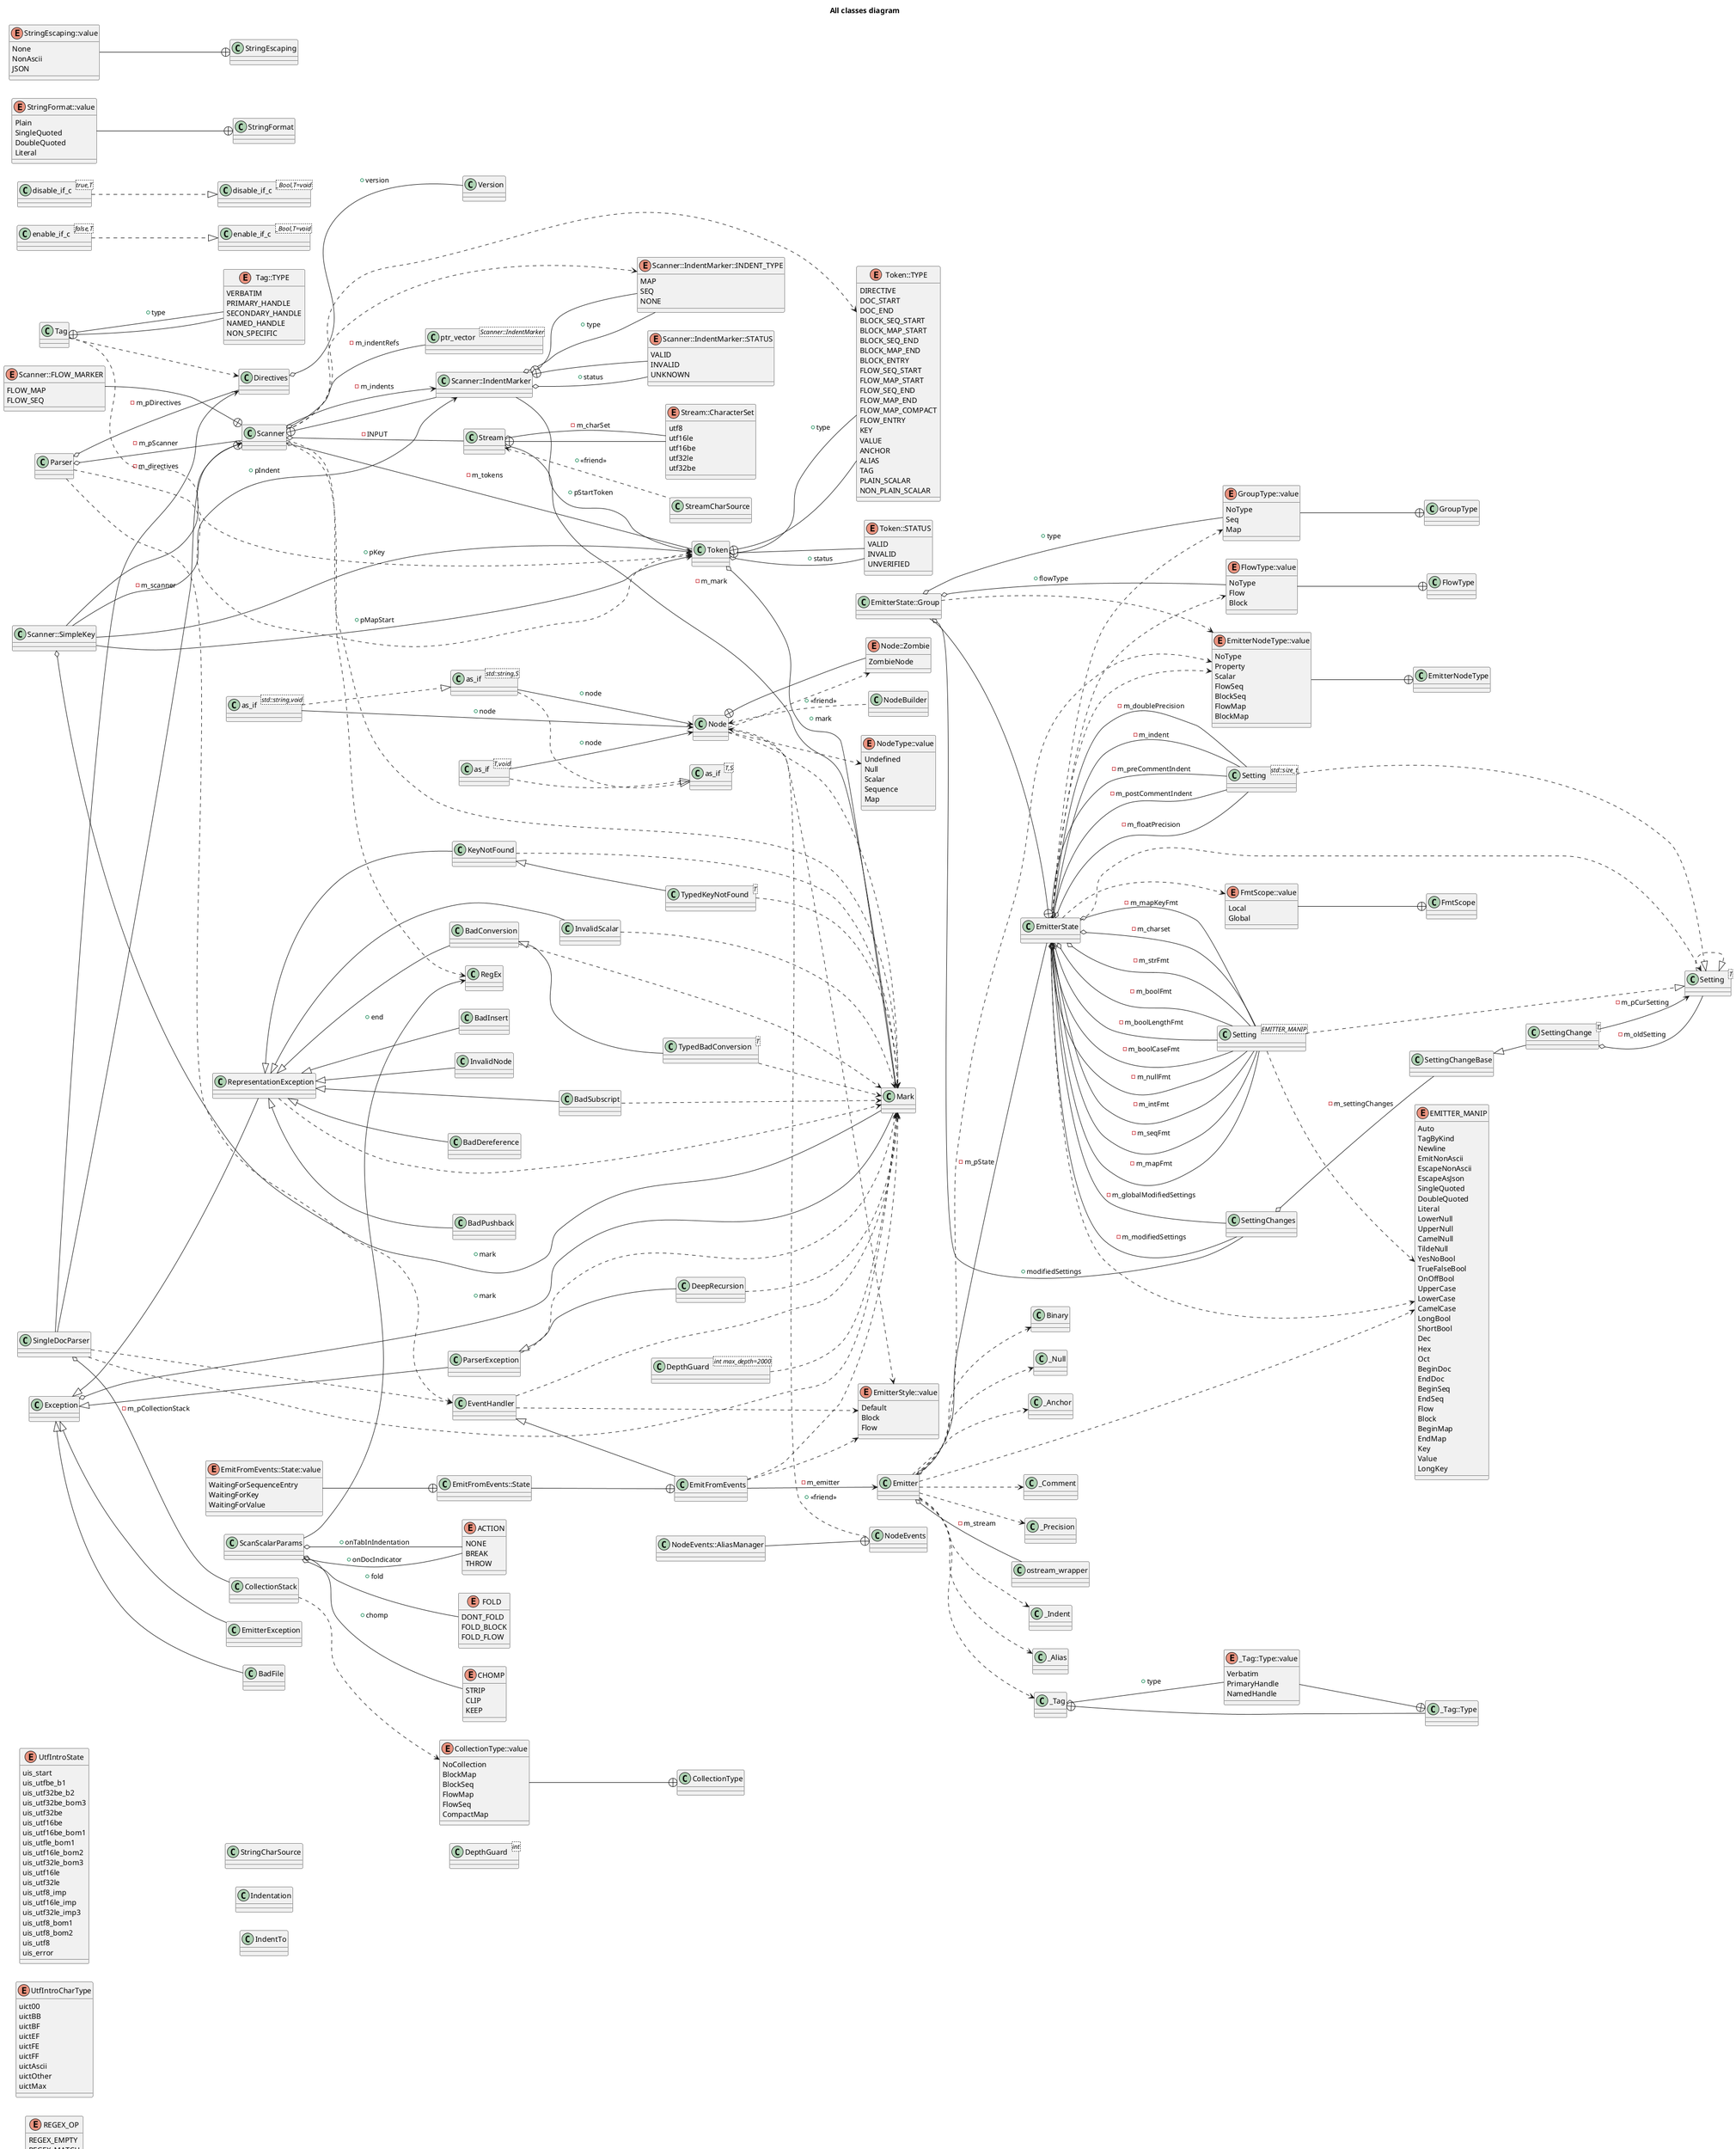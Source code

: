 @startuml
title All classes diagram
left to right direction
class "Version" as C_0007330339031394661794
class C_0007330339031394661794 [[https://github.com/jbeder/yaml-cpp/blob/39f737443b05e4135e697cb91c2b7b18095acd53/src/directives.h#L14{Version}]] {
__
}
class "Directives" as C_0000158446295069441558
class C_0000158446295069441558 [[https://github.com/jbeder/yaml-cpp/blob/39f737443b05e4135e697cb91c2b7b18095acd53/src/directives.h#L19{Directives}]] {
__
}
class "Tag" as C_0005863626584275969930
class C_0005863626584275969930 [[https://github.com/jbeder/yaml-cpp/blob/39f737443b05e4135e697cb91c2b7b18095acd53/src/tag.h#L16{Tag}]] {
__
}
enum "Tag::TYPE" as C_0009927063218566913767
enum C_0009927063218566913767 [[https://github.com/jbeder/yaml-cpp/blob/39f737443b05e4135e697cb91c2b7b18095acd53/src/tag.h#L17{Tag::TYPE}]] {
VERBATIM
PRIMARY_HANDLE
SECONDARY_HANDLE
NAMED_HANDLE
NON_SPECIFIC
}
class "Mark" as C_0007962779096028323004
class C_0007962779096028323004 [[https://github.com/jbeder/yaml-cpp/blob/39f737443b05e4135e697cb91c2b7b18095acd53/include/yaml-cpp/mark.h#L13{Mark}]] {
__
}
class "Token" as C_0012516418118504453751
class C_0012516418118504453751 [[https://github.com/jbeder/yaml-cpp/blob/39f737443b05e4135e697cb91c2b7b18095acd53/src/token.h#L24{Token}]] {
__
}
enum "Token::STATUS" as C_0003884736325231612508
enum C_0003884736325231612508 [[https://github.com/jbeder/yaml-cpp/blob/39f737443b05e4135e697cb91c2b7b18095acd53/src/token.h#L26{Token::STATUS}]] {
VALID
INVALID
UNVERIFIED
}
enum "Token::TYPE" as C_0001991383262523812848
enum C_0001991383262523812848 [[https://github.com/jbeder/yaml-cpp/blob/39f737443b05e4135e697cb91c2b7b18095acd53/src/token.h#L27{Token::TYPE}]] {
DIRECTIVE
DOC_START
DOC_END
BLOCK_SEQ_START
BLOCK_MAP_START
BLOCK_SEQ_END
BLOCK_MAP_END
BLOCK_ENTRY
FLOW_SEQ_START
FLOW_MAP_START
FLOW_SEQ_END
FLOW_MAP_END
FLOW_MAP_COMPACT
FLOW_ENTRY
KEY
VALUE
ANCHOR
ALIAS
TAG
PLAIN_SCALAR
NON_PLAIN_SCALAR
}
enum "EmitterStyle::value" as C_0015730820262505740764
enum C_0015730820262505740764 [[https://github.com/jbeder/yaml-cpp/blob/39f737443b05e4135e697cb91c2b7b18095acd53/include/yaml-cpp/emitterstyle.h#L12{value}]] {
Default
Block
Flow
}
enum "NodeType::value" as C_0010764728941566256866
enum C_0010764728941566256866 [[https://github.com/jbeder/yaml-cpp/blob/39f737443b05e4135e697cb91c2b7b18095acd53/include/yaml-cpp/node/type.h#L12{value}]] {
Undefined
Null
Scalar
Sequence
Map
}
class "Node" as C_0003751391626675190155
class C_0003751391626675190155 [[https://github.com/jbeder/yaml-cpp/blob/39f737443b05e4135e697cb91c2b7b18095acd53/include/yaml-cpp/node/node.h#L29{Node}]] {
__
}
enum "Node::Zombie" as C_0006053728707710586973
enum C_0006053728707710586973 [[https://github.com/jbeder/yaml-cpp/blob/39f737443b05e4135e697cb91c2b7b18095acd53/include/yaml-cpp/node/node.h#L117{Node::Zombie}]] {
ZombieNode
}
class "as_if<T,S>" as C_0003112891208398109920
class C_0003112891208398109920 [[https://github.com/jbeder/yaml-cpp/blob/39f737443b05e4135e697cb91c2b7b18095acd53/include/yaml-cpp/node/node.h#L39{as_if}]] {
__
}
class "NodeEvents" as C_0008108060602354726966
class C_0008108060602354726966 [[https://github.com/jbeder/yaml-cpp/blob/39f737443b05e4135e697cb91c2b7b18095acd53/include/yaml-cpp/node/node.h#L32{NodeEvents}]] {
__
}
class "NodeBuilder" as C_0014909952436826477108
class C_0014909952436826477108 [[https://github.com/jbeder/yaml-cpp/blob/39f737443b05e4135e697cb91c2b7b18095acd53/include/yaml-cpp/node/node.h#L31{NodeBuilder}]] {
__
}
class "Binary" as C_0015447119422543615564
class C_0015447119422543615564 [[https://github.com/jbeder/yaml-cpp/blob/39f737443b05e4135e697cb91c2b7b18095acd53/include/yaml-cpp/binary.h#L20{Binary}]] {
__
}
class "enable_if_c<_Bool,T=void>" as C_0007055408033912475725
class C_0007055408033912475725 [[https://github.com/jbeder/yaml-cpp/blob/39f737443b05e4135e697cb91c2b7b18095acd53/include/yaml-cpp/traits.h#L86{enable_if_c}]] {
__
}
class "enable_if_c<false,T>" as C_0018099669470221396679
class C_0018099669470221396679 [[https://github.com/jbeder/yaml-cpp/blob/39f737443b05e4135e697cb91c2b7b18095acd53/include/yaml-cpp/traits.h#L91{enable_if_c}]] {
__
}
class "disable_if_c<_Bool,T=void>" as C_0011687605777114372516
class C_0011687605777114372516 [[https://github.com/jbeder/yaml-cpp/blob/39f737443b05e4135e697cb91c2b7b18095acd53/include/yaml-cpp/traits.h#L97{disable_if_c}]] {
__
}
class "disable_if_c<true,T>" as C_0001848560852853086643
class C_0001848560852853086643 [[https://github.com/jbeder/yaml-cpp/blob/39f737443b05e4135e697cb91c2b7b18095acd53/include/yaml-cpp/traits.h#L102{disable_if_c}]] {
__
}
class "Exception" as C_0014452935688198103070
class C_0014452935688198103070 [[https://github.com/jbeder/yaml-cpp/blob/39f737443b05e4135e697cb91c2b7b18095acd53/include/yaml-cpp/exceptions.h#L155{Exception}]] {
__
}
class "ParserException" as C_0000505360210095636089
class C_0000505360210095636089 [[https://github.com/jbeder/yaml-cpp/blob/39f737443b05e4135e697cb91c2b7b18095acd53/include/yaml-cpp/exceptions.h#L180{ParserException}]] {
__
}
class "RepresentationException" as C_0018398069942129081075
class C_0018398069942129081075 [[https://github.com/jbeder/yaml-cpp/blob/39f737443b05e4135e697cb91c2b7b18095acd53/include/yaml-cpp/exceptions.h#L188{RepresentationException}]] {
__
}
class "InvalidScalar" as C_0004308943276824390782
class C_0004308943276824390782 [[https://github.com/jbeder/yaml-cpp/blob/39f737443b05e4135e697cb91c2b7b18095acd53/include/yaml-cpp/exceptions.h#L197{InvalidScalar}]] {
__
}
class "KeyNotFound" as C_0012859431485929009397
class C_0012859431485929009397 [[https://github.com/jbeder/yaml-cpp/blob/39f737443b05e4135e697cb91c2b7b18095acd53/include/yaml-cpp/exceptions.h#L205{KeyNotFound}]] {
__
}
class "TypedKeyNotFound<T>" as C_0005754175194502834740
class C_0005754175194502834740 [[https://github.com/jbeder/yaml-cpp/blob/39f737443b05e4135e697cb91c2b7b18095acd53/include/yaml-cpp/exceptions.h#L216{TypedKeyNotFound}]] {
__
}
class "InvalidNode" as C_0007015999961166747818
class C_0007015999961166747818 [[https://github.com/jbeder/yaml-cpp/blob/39f737443b05e4135e697cb91c2b7b18095acd53/include/yaml-cpp/exceptions.h#L231{InvalidNode}]] {
__
}
class "BadConversion" as C_0014762631738730256475
class C_0014762631738730256475 [[https://github.com/jbeder/yaml-cpp/blob/39f737443b05e4135e697cb91c2b7b18095acd53/include/yaml-cpp/exceptions.h#L240{BadConversion}]] {
__
}
class "TypedBadConversion<T>" as C_0010242803877664751086
class C_0010242803877664751086 [[https://github.com/jbeder/yaml-cpp/blob/39f737443b05e4135e697cb91c2b7b18095acd53/include/yaml-cpp/exceptions.h#L249{TypedBadConversion}]] {
__
}
class "BadDereference" as C_0002937490210252098698
class C_0002937490210252098698 [[https://github.com/jbeder/yaml-cpp/blob/39f737443b05e4135e697cb91c2b7b18095acd53/include/yaml-cpp/exceptions.h#L254{BadDereference}]] {
__
}
class "BadSubscript" as C_0013256428584955606834
class C_0013256428584955606834 [[https://github.com/jbeder/yaml-cpp/blob/39f737443b05e4135e697cb91c2b7b18095acd53/include/yaml-cpp/exceptions.h#L262{BadSubscript}]] {
__
}
class "BadPushback" as C_0009414906859022650142
class C_0009414906859022650142 [[https://github.com/jbeder/yaml-cpp/blob/39f737443b05e4135e697cb91c2b7b18095acd53/include/yaml-cpp/exceptions.h#L271{BadPushback}]] {
__
}
class "BadInsert" as C_0013401147716680316920
class C_0013401147716680316920 [[https://github.com/jbeder/yaml-cpp/blob/39f737443b05e4135e697cb91c2b7b18095acd53/include/yaml-cpp/exceptions.h#L279{BadInsert}]] {
__
}
class "EmitterException" as C_0000442411719051256706
class C_0000442411719051256706 [[https://github.com/jbeder/yaml-cpp/blob/39f737443b05e4135e697cb91c2b7b18095acd53/include/yaml-cpp/exceptions.h#L287{EmitterException}]] {
__
}
class "BadFile" as C_0007151967286592608050
class C_0007151967286592608050 [[https://github.com/jbeder/yaml-cpp/blob/39f737443b05e4135e697cb91c2b7b18095acd53/include/yaml-cpp/exceptions.h#L295{BadFile}]] {
__
}
class "as_if<std::string,S>" as C_0016569917253439628975
class C_0016569917253439628975 [[https://github.com/jbeder/yaml-cpp/blob/39f737443b05e4135e697cb91c2b7b18095acd53/include/yaml-cpp/node/impl.h#L108{as_if}]] {
__
}
class "as_if<T,void>" as C_0008290786507968946952
class C_0008290786507968946952 [[https://github.com/jbeder/yaml-cpp/blob/39f737443b05e4135e697cb91c2b7b18095acd53/include/yaml-cpp/node/impl.h#L122{as_if}]] {
__
}
class "as_if<std::string,void>" as C_0013646763584764922067
class C_0013646763584764922067 [[https://github.com/jbeder/yaml-cpp/blob/39f737443b05e4135e697cb91c2b7b18095acd53/include/yaml-cpp/node/impl.h#L138{as_if}]] {
__
}
class "_Null" as C_0006892753331943600464
class C_0006892753331943600464 [[https://github.com/jbeder/yaml-cpp/blob/39f737443b05e4135e697cb91c2b7b18095acd53/include/yaml-cpp/null.h#L16{_Null}]] {
__
}
class "Stream" as C_0013465989966243820650
class C_0013465989966243820650 [[https://github.com/jbeder/yaml-cpp/blob/39f737443b05e4135e697cb91c2b7b18095acd53/src/stream.h#L22{Stream}]] {
__
}
enum "Stream::CharacterSet" as C_0018289564309089680515
enum C_0018289564309089680515 [[https://github.com/jbeder/yaml-cpp/blob/39f737443b05e4135e697cb91c2b7b18095acd53/src/stream.h#L50{Stream::CharacterSet}]] {
utf8
utf16le
utf16be
utf32le
utf32be
}
enum "UtfIntroState" as C_0011565124673185684131
enum C_0011565124673185684131 [[https://github.com/jbeder/yaml-cpp/blob/39f737443b05e4135e697cb91c2b7b18095acd53/src/stream.cpp#L15{UtfIntroState}]] {
uis_start
uis_utfbe_b1
uis_utf32be_b2
uis_utf32be_bom3
uis_utf32be
uis_utf16be
uis_utf16be_bom1
uis_utfle_bom1
uis_utf16le_bom2
uis_utf32le_bom3
uis_utf16le
uis_utf32le
uis_utf8_imp
uis_utf16le_imp
uis_utf32le_imp3
uis_utf8_bom1
uis_utf8_bom2
uis_utf8
uis_error
}
enum "UtfIntroCharType" as C_0001092362070465109839
enum C_0001092362070465109839 [[https://github.com/jbeder/yaml-cpp/blob/39f737443b05e4135e697cb91c2b7b18095acd53/src/stream.cpp#L37{UtfIntroCharType}]] {
uict00
uictBB
uictBF
uictEF
uictFE
uictFF
uictAscii
uictOther
uictMax
}
class "StreamCharSource" as C_0007565640838588702682
class C_0007565640838588702682 [[https://github.com/jbeder/yaml-cpp/blob/39f737443b05e4135e697cb91c2b7b18095acd53/src/stream.h#L20{StreamCharSource}]] {
__
}
class "ptr_vector<Scanner::IndentMarker>" as C_0017244394968716961279
class C_0017244394968716961279 [[https://github.com/jbeder/yaml-cpp/blob/39f737443b05e4135e697cb91c2b7b18095acd53/src/ptr_vector.h#L19{ptr_vector}]] {
__
}
class "Scanner" as C_0005631991260583396556
class C_0005631991260583396556 [[https://github.com/jbeder/yaml-cpp/blob/39f737443b05e4135e697cb91c2b7b18095acd53/src/scanner.h#L28{Scanner}]] {
__
}
class "Scanner::IndentMarker" as C_0008169765558166519651
class C_0008169765558166519651 [[https://github.com/jbeder/yaml-cpp/blob/39f737443b05e4135e697cb91c2b7b18095acd53/src/scanner.h#L46{Scanner::IndentMarker}]] {
__
}
enum "Scanner::IndentMarker::INDENT_TYPE" as C_0007257399039880633011
enum C_0007257399039880633011 [[https://github.com/jbeder/yaml-cpp/blob/39f737443b05e4135e697cb91c2b7b18095acd53/src/scanner.h#L47{Scanner::IndentMarker::INDENT_TYPE}]] {
MAP
SEQ
NONE
}
enum "Scanner::IndentMarker::STATUS" as C_0008959780514615020992
enum C_0008959780514615020992 [[https://github.com/jbeder/yaml-cpp/blob/39f737443b05e4135e697cb91c2b7b18095acd53/src/scanner.h#L48{Scanner::IndentMarker::STATUS}]] {
VALID
INVALID
UNKNOWN
}
enum "Scanner::FLOW_MARKER" as C_0001549297179882218968
enum C_0001549297179882218968 [[https://github.com/jbeder/yaml-cpp/blob/39f737443b05e4135e697cb91c2b7b18095acd53/src/scanner.h#L58{Scanner::FLOW_MARKER}]] {
FLOW_MAP
FLOW_SEQ
}
class "Scanner::SimpleKey" as C_0017099582308540799476
class C_0017099582308540799476 [[https://github.com/jbeder/yaml-cpp/blob/39f737443b05e4135e697cb91c2b7b18095acd53/src/scanner.h#L139{Scanner::SimpleKey}]] {
__
}
class "RegEx" as C_0011776551951809180027
class C_0011776551951809180027 [[https://github.com/jbeder/yaml-cpp/blob/39f737443b05e4135e697cb91c2b7b18095acd53/src/scanner.h#L23{RegEx}]] {
__
}
class "EventHandler" as C_0012378995054146261603
class C_0012378995054146261603 [[https://github.com/jbeder/yaml-cpp/blob/39f737443b05e4135e697cb91c2b7b18095acd53/include/yaml-cpp/eventhandler.h#L18{EventHandler}]] {
__
}
enum "REGEX_OP" as C_0006159341767675313522
enum C_0006159341767675313522 [[https://github.com/jbeder/yaml-cpp/blob/39f737443b05e4135e697cb91c2b7b18095acd53/src/regex_yaml.h#L18{REGEX_OP}]] {
REGEX_EMPTY
REGEX_MATCH
REGEX_RANGE
REGEX_OR
REGEX_AND
REGEX_NOT
REGEX_SEQ
}
class "StringCharSource" as C_0004871621630520851769
class C_0004871621630520851769 [[https://github.com/jbeder/yaml-cpp/blob/39f737443b05e4135e697cb91c2b7b18095acd53/src/stringsource.h#L13{StringCharSource}]] {
__
}
enum "CHOMP" as C_0005617889330180447555
enum C_0005617889330180447555 [[https://github.com/jbeder/yaml-cpp/blob/39f737443b05e4135e697cb91c2b7b18095acd53/src/scanscalar.h#L16{CHOMP}]] {
STRIP
CLIP
KEEP
}
enum "ACTION" as C_0010037518541035203334
enum C_0010037518541035203334 [[https://github.com/jbeder/yaml-cpp/blob/39f737443b05e4135e697cb91c2b7b18095acd53/src/scanscalar.h#L17{ACTION}]] {
NONE
BREAK
THROW
}
enum "FOLD" as C_0007270476773479580921
enum C_0007270476773479580921 [[https://github.com/jbeder/yaml-cpp/blob/39f737443b05e4135e697cb91c2b7b18095acd53/src/scanscalar.h#L18{FOLD}]] {
DONT_FOLD
FOLD_BLOCK
FOLD_FLOW
}
class "ScanScalarParams" as C_0010053943187403120975
class C_0010053943187403120975 [[https://github.com/jbeder/yaml-cpp/blob/39f737443b05e4135e697cb91c2b7b18095acd53/src/scanscalar.h#L20{ScanScalarParams}]] {
__
}
class "SettingChangeBase" as C_0015281374334666296549
class C_0015281374334666296549 [[https://github.com/jbeder/yaml-cpp/blob/39f737443b05e4135e697cb91c2b7b18095acd53/src/setting.h#L17{SettingChangeBase}]] {
__
}
class "Setting<T>" as C_0003088734329936450559
class C_0003088734329936450559 [[https://github.com/jbeder/yaml-cpp/blob/39f737443b05e4135e697cb91c2b7b18095acd53/src/setting.h#L24{Setting}]] {
__
}
class "SettingChange<T>" as C_0009032659235314413519
class C_0009032659235314413519 [[https://github.com/jbeder/yaml-cpp/blob/39f737443b05e4135e697cb91c2b7b18095acd53/src/setting.h#L38{SettingChange}]] {
__
}
class "SettingChanges" as C_0011424176996552397117
class C_0011424176996552397117 [[https://github.com/jbeder/yaml-cpp/blob/39f737443b05e4135e697cb91c2b7b18095acd53/src/setting.h#L63{SettingChanges}]] {
__
}
class "EmitterNodeType" as C_0017483236407042302096
class C_0017483236407042302096 [[https://github.com/jbeder/yaml-cpp/blob/39f737443b05e4135e697cb91c2b7b18095acd53/include/yaml-cpp/emitterdef.h#L11{EmitterNodeType}]] {
__
}
enum "EmitterNodeType::value" as C_0004043369897163330543
enum C_0004043369897163330543 [[https://github.com/jbeder/yaml-cpp/blob/39f737443b05e4135e697cb91c2b7b18095acd53/include/yaml-cpp/emitterdef.h#L12{EmitterNodeType::value}]] {
NoType
Property
Scalar
FlowSeq
BlockSeq
FlowMap
BlockMap
}
enum "EMITTER_MANIP" as C_0012899671964489559238
enum C_0012899671964489559238 [[https://github.com/jbeder/yaml-cpp/blob/39f737443b05e4135e697cb91c2b7b18095acd53/include/yaml-cpp/emittermanip.h#L13{EMITTER_MANIP}]] {
Auto
TagByKind
Newline
EmitNonAscii
EscapeNonAscii
EscapeAsJson
SingleQuoted
DoubleQuoted
Literal
LowerNull
UpperNull
CamelNull
TildeNull
YesNoBool
TrueFalseBool
OnOffBool
UpperCase
LowerCase
CamelCase
LongBool
ShortBool
Dec
Hex
Oct
BeginDoc
EndDoc
BeginSeq
EndSeq
Flow
Block
BeginMap
EndMap
Key
Value
LongKey
}
class "_Indent" as C_0010373030705471627865
class C_0010373030705471627865 [[https://github.com/jbeder/yaml-cpp/blob/39f737443b05e4135e697cb91c2b7b18095acd53/include/yaml-cpp/emittermanip.h#L72{_Indent}]] {
__
}
class "_Alias" as C_0002843811284509776666
class C_0002843811284509776666 [[https://github.com/jbeder/yaml-cpp/blob/39f737443b05e4135e697cb91c2b7b18095acd53/include/yaml-cpp/emittermanip.h#L79{_Alias}]] {
__
}
class "_Anchor" as C_0002825011764351254928
class C_0002825011764351254928 [[https://github.com/jbeder/yaml-cpp/blob/39f737443b05e4135e697cb91c2b7b18095acd53/include/yaml-cpp/emittermanip.h#L86{_Anchor}]] {
__
}
class "_Tag" as C_0010427142085916851454
class C_0010427142085916851454 [[https://github.com/jbeder/yaml-cpp/blob/39f737443b05e4135e697cb91c2b7b18095acd53/include/yaml-cpp/emittermanip.h#L93{_Tag}]] {
__
}
class "_Tag::Type" as C_0006708222779210968479
class C_0006708222779210968479 [[https://github.com/jbeder/yaml-cpp/blob/39f737443b05e4135e697cb91c2b7b18095acd53/include/yaml-cpp/emittermanip.h#L94{_Tag::Type}]] {
__
}
enum "_Tag::Type::value" as C_0014354316604874529574
enum C_0014354316604874529574 [[https://github.com/jbeder/yaml-cpp/blob/39f737443b05e4135e697cb91c2b7b18095acd53/include/yaml-cpp/emittermanip.h#L95{_Tag::Type::value}]] {
Verbatim
PrimaryHandle
NamedHandle
}
class "_Comment" as C_0004642290097150439579
class C_0004642290097150439579 [[https://github.com/jbeder/yaml-cpp/blob/39f737443b05e4135e697cb91c2b7b18095acd53/include/yaml-cpp/emittermanip.h#L122{_Comment}]] {
__
}
class "_Precision" as C_0008738296838254202713
class C_0008738296838254202713 [[https://github.com/jbeder/yaml-cpp/blob/39f737443b05e4135e697cb91c2b7b18095acd53/include/yaml-cpp/emittermanip.h#L129{_Precision}]] {
__
}
class "FmtScope" as C_0006616805632127825675
class C_0006616805632127825675 [[https://github.com/jbeder/yaml-cpp/blob/39f737443b05e4135e697cb91c2b7b18095acd53/src/emitterstate.h#L21{FmtScope}]] {
__
}
enum "FmtScope::value" as C_0008140684865049016629
enum C_0008140684865049016629 [[https://github.com/jbeder/yaml-cpp/blob/39f737443b05e4135e697cb91c2b7b18095acd53/src/emitterstate.h#L22{FmtScope::value}]] {
Local
Global
}
class "GroupType" as C_0013615394755790378473
class C_0013615394755790378473 [[https://github.com/jbeder/yaml-cpp/blob/39f737443b05e4135e697cb91c2b7b18095acd53/src/emitterstate.h#L24{GroupType}]] {
__
}
enum "GroupType::value" as C_0003834340236536176898
enum C_0003834340236536176898 [[https://github.com/jbeder/yaml-cpp/blob/39f737443b05e4135e697cb91c2b7b18095acd53/src/emitterstate.h#L25{GroupType::value}]] {
NoType
Seq
Map
}
class "FlowType" as C_0009134846731717045068
class C_0009134846731717045068 [[https://github.com/jbeder/yaml-cpp/blob/39f737443b05e4135e697cb91c2b7b18095acd53/src/emitterstate.h#L27{FlowType}]] {
__
}
enum "FlowType::value" as C_0013985233537305622224
enum C_0013985233537305622224 [[https://github.com/jbeder/yaml-cpp/blob/39f737443b05e4135e697cb91c2b7b18095acd53/src/emitterstate.h#L28{FlowType::value}]] {
NoType
Flow
Block
}
class "Setting<EMITTER_MANIP>" as C_0013066759687091694897
class C_0013066759687091694897 [[https://github.com/jbeder/yaml-cpp/blob/39f737443b05e4135e697cb91c2b7b18095acd53/src/setting.h#L24{Setting}]] {
__
}
class "Setting<std::size_t>" as C_0001969549175851299823
class C_0001969549175851299823 [[https://github.com/jbeder/yaml-cpp/blob/39f737443b05e4135e697cb91c2b7b18095acd53/src/setting.h#L24{Setting}]] {
__
}
class "EmitterState" as C_0012020844355228428635
class C_0012020844355228428635 [[https://github.com/jbeder/yaml-cpp/blob/39f737443b05e4135e697cb91c2b7b18095acd53/src/emitterstate.h#L31{EmitterState}]] {
__
}
class "EmitterState::Group" as C_0014503742046026880232
class C_0014503742046026880232 [[https://github.com/jbeder/yaml-cpp/blob/39f737443b05e4135e697cb91c2b7b18095acd53/src/emitterstate.h#L153{EmitterState::Group}]] {
__
}
class "ostream_wrapper" as C_0015841122626016277554
class C_0015841122626016277554 [[https://github.com/jbeder/yaml-cpp/blob/39f737443b05e4135e697cb91c2b7b18095acd53/include/yaml-cpp/ostream_wrapper.h#L16{ostream_wrapper}]] {
__
}
class "StringFormat" as C_0009227635724499836811
class C_0009227635724499836811 [[https://github.com/jbeder/yaml-cpp/blob/39f737443b05e4135e697cb91c2b7b18095acd53/src/emitterutils.h#L23{StringFormat}]] {
__
}
enum "StringFormat::value" as C_0002287712493558241811
enum C_0002287712493558241811 [[https://github.com/jbeder/yaml-cpp/blob/39f737443b05e4135e697cb91c2b7b18095acd53/src/emitterutils.h#L24{StringFormat::value}]] {
Plain
SingleQuoted
DoubleQuoted
Literal
}
class "StringEscaping" as C_0005250718360318084940
class C_0005250718360318084940 [[https://github.com/jbeder/yaml-cpp/blob/39f737443b05e4135e697cb91c2b7b18095acd53/src/emitterutils.h#L27{StringEscaping}]] {
__
}
enum "StringEscaping::value" as C_0003902254362159105307
enum C_0003902254362159105307 [[https://github.com/jbeder/yaml-cpp/blob/39f737443b05e4135e697cb91c2b7b18095acd53/src/emitterutils.h#L28{StringEscaping::value}]] {
None
NonAscii
JSON
}
class "Indentation" as C_0015563569011811199166
class C_0015563569011811199166 [[https://github.com/jbeder/yaml-cpp/blob/39f737443b05e4135e697cb91c2b7b18095acd53/src/indentation.h#L15{Indentation}]] {
__
}
class "IndentTo" as C_0009380053957672792319
class C_0009380053957672792319 [[https://github.com/jbeder/yaml-cpp/blob/39f737443b05e4135e697cb91c2b7b18095acd53/src/indentation.h#L27{IndentTo}]] {
__
}
class "NodeEvents::AliasManager" as C_0008048978347620287377
class C_0008048978347620287377 [[https://github.com/jbeder/yaml-cpp/blob/39f737443b05e4135e697cb91c2b7b18095acd53/src/nodeevents.h#L37{NodeEvents::AliasManager}]] {
__
}
class "Parser" as C_0014442246096309393572
class C_0014442246096309393572 [[https://github.com/jbeder/yaml-cpp/blob/39f737443b05e4135e697cb91c2b7b18095acd53/include/yaml-cpp/parser.h#L26{Parser}]] {
__
}
class "Emitter" as C_0011339563135709341377
class C_0011339563135709341377 [[https://github.com/jbeder/yaml-cpp/blob/39f737443b05e4135e697cb91c2b7b18095acd53/include/yaml-cpp/emitter.h#L39{Emitter}]] {
__
}
class "DeepRecursion" as C_0016108164076664024739
class C_0016108164076664024739 [[https://github.com/jbeder/yaml-cpp/blob/39f737443b05e4135e697cb91c2b7b18095acd53/include/yaml-cpp/depthguard.h#L22{DeepRecursion}]] {
__
}
class "DepthGuard<int max_depth=2000>" as C_0016512350892324296350
class C_0016512350892324296350 [[https://github.com/jbeder/yaml-cpp/blob/39f737443b05e4135e697cb91c2b7b18095acd53/include/yaml-cpp/depthguard.h#L49{DepthGuard}]] {
__
}
class "EmitFromEvents" as C_0002287134382161466436
class C_0002287134382161466436 [[https://github.com/jbeder/yaml-cpp/blob/39f737443b05e4135e697cb91c2b7b18095acd53/include/yaml-cpp/emitfromevents.h#L23{EmitFromEvents}]] {
__
}
class "EmitFromEvents::State" as C_0004881820767716511273
class C_0004881820767716511273 [[https://github.com/jbeder/yaml-cpp/blob/39f737443b05e4135e697cb91c2b7b18095acd53/include/yaml-cpp/emitfromevents.h#L51{EmitFromEvents::State}]] {
__
}
enum "EmitFromEvents::State::value" as C_0012794336701376145176
enum C_0012794336701376145176 [[https://github.com/jbeder/yaml-cpp/blob/39f737443b05e4135e697cb91c2b7b18095acd53/include/yaml-cpp/emitfromevents.h#L52{EmitFromEvents::State::value}]] {
WaitingForSequenceEntry
WaitingForKey
WaitingForValue
}
class "CollectionType" as C_0015975812192634956155
class C_0015975812192634956155 [[https://github.com/jbeder/yaml-cpp/blob/39f737443b05e4135e697cb91c2b7b18095acd53/src/collectionstack.h#L14{CollectionType}]] {
__
}
enum "CollectionType::value" as C_0012225139214589131953
enum C_0012225139214589131953 [[https://github.com/jbeder/yaml-cpp/blob/39f737443b05e4135e697cb91c2b7b18095acd53/src/collectionstack.h#L15{CollectionType::value}]] {
NoCollection
BlockMap
BlockSeq
FlowMap
FlowSeq
CompactMap
}
class "CollectionStack" as C_0006677071476682994406
class C_0006677071476682994406 [[https://github.com/jbeder/yaml-cpp/blob/39f737443b05e4135e697cb91c2b7b18095acd53/src/collectionstack.h#L18{CollectionStack}]] {
__
}
class "SingleDocParser" as C_0016474331301321710701
class C_0016474331301321710701 [[https://github.com/jbeder/yaml-cpp/blob/39f737443b05e4135e697cb91c2b7b18095acd53/src/singledocparser.h#L26{SingleDocParser}]] {
__
}
class "DepthGuard<int>" as C_0011159118680334650209
class C_0011159118680334650209 [[https://github.com/jbeder/yaml-cpp/blob/39f737443b05e4135e697cb91c2b7b18095acd53/src/singledocparser.h#L18{DepthGuard}]] {
__
}
C_0000158446295069441558 o-- C_0007330339031394661794 [[https://github.com/jbeder/yaml-cpp/blob/39f737443b05e4135e697cb91c2b7b18095acd53/src/directives.h#L24{version}]] : +version
C_0005863626584275969930 ..> C_0012516418118504453751 [[https://github.com/jbeder/yaml-cpp/blob/39f737443b05e4135e697cb91c2b7b18095acd53/src/tag.h#L25{}]]
C_0005863626584275969930 ..> C_0000158446295069441558 [[https://github.com/jbeder/yaml-cpp/blob/39f737443b05e4135e697cb91c2b7b18095acd53/src/tag.h#L26{}]]
C_0005863626584275969930 o-- C_0009927063218566913767 [[https://github.com/jbeder/yaml-cpp/blob/39f737443b05e4135e697cb91c2b7b18095acd53/src/tag.h#L28{type}]] : +type
C_0009927063218566913767 --+ C_0005863626584275969930
C_0012516418118504453751 o-- C_0003884736325231612508 [[https://github.com/jbeder/yaml-cpp/blob/39f737443b05e4135e697cb91c2b7b18095acd53/src/token.h#L62{status}]] : +status
C_0012516418118504453751 o-- C_0001991383262523812848 [[https://github.com/jbeder/yaml-cpp/blob/39f737443b05e4135e697cb91c2b7b18095acd53/src/token.h#L63{type}]] : +type
C_0012516418118504453751 o-- C_0007962779096028323004 [[https://github.com/jbeder/yaml-cpp/blob/39f737443b05e4135e697cb91c2b7b18095acd53/src/token.h#L64{mark}]] : +mark
C_0003884736325231612508 --+ C_0012516418118504453751
C_0001991383262523812848 --+ C_0012516418118504453751
C_0003751391626675190155 ..> C_0010764728941566256866 [[https://github.com/jbeder/yaml-cpp/blob/39f737443b05e4135e697cb91c2b7b18095acd53/include/yaml-cpp/node/node.h#L45{}]]
C_0003751391626675190155 ..> C_0007962779096028323004 [[https://github.com/jbeder/yaml-cpp/blob/39f737443b05e4135e697cb91c2b7b18095acd53/include/yaml-cpp/node/node.h#L52{}]]
C_0003751391626675190155 ..> C_0015730820262505740764 [[https://github.com/jbeder/yaml-cpp/blob/39f737443b05e4135e697cb91c2b7b18095acd53/include/yaml-cpp/node/node.h#L76{}]]
C_0003751391626675190155 ..> C_0006053728707710586973 [[https://github.com/jbeder/yaml-cpp/blob/39f737443b05e4135e697cb91c2b7b18095acd53/include/yaml-cpp/node/node.h#L118{}]]
C_0003751391626675190155 <.. C_0008108060602354726966 : +<<friend>>
C_0003751391626675190155 <.. C_0014909952436826477108 : +<<friend>>
C_0006053728707710586973 --+ C_0003751391626675190155
C_0018099669470221396679 ..|> C_0007055408033912475725
C_0001848560852853086643 ..|> C_0011687605777114372516
C_0014452935688198103070 o-- C_0007962779096028323004 [[https://github.com/jbeder/yaml-cpp/blob/39f737443b05e4135e697cb91c2b7b18095acd53/include/yaml-cpp/exceptions.h#L163{mark}]] : +mark
C_0000505360210095636089 ..> C_0007962779096028323004 [[https://github.com/jbeder/yaml-cpp/blob/39f737443b05e4135e697cb91c2b7b18095acd53/include/yaml-cpp/exceptions.h#L182{}]]
C_0014452935688198103070 <|-- C_0000505360210095636089
C_0018398069942129081075 ..> C_0007962779096028323004 [[https://github.com/jbeder/yaml-cpp/blob/39f737443b05e4135e697cb91c2b7b18095acd53/include/yaml-cpp/exceptions.h#L190{}]]
C_0014452935688198103070 <|-- C_0018398069942129081075
C_0004308943276824390782 ..> C_0007962779096028323004 [[https://github.com/jbeder/yaml-cpp/blob/39f737443b05e4135e697cb91c2b7b18095acd53/include/yaml-cpp/exceptions.h#L199{}]]
C_0018398069942129081075 <|-- C_0004308943276824390782
C_0012859431485929009397 ..> C_0007962779096028323004 [[https://github.com/jbeder/yaml-cpp/blob/39f737443b05e4135e697cb91c2b7b18095acd53/include/yaml-cpp/exceptions.h#L208{}]]
C_0018398069942129081075 <|-- C_0012859431485929009397
C_0005754175194502834740 ..> C_0007962779096028323004 [[https://github.com/jbeder/yaml-cpp/blob/39f737443b05e4135e697cb91c2b7b18095acd53/include/yaml-cpp/exceptions.h#L218{}]]
C_0012859431485929009397 <|-- C_0005754175194502834740
C_0018398069942129081075 <|-- C_0007015999961166747818
C_0014762631738730256475 ..> C_0007962779096028323004 [[https://github.com/jbeder/yaml-cpp/blob/39f737443b05e4135e697cb91c2b7b18095acd53/include/yaml-cpp/exceptions.h#L242{}]]
C_0018398069942129081075 <|-- C_0014762631738730256475
C_0010242803877664751086 ..> C_0007962779096028323004 [[https://github.com/jbeder/yaml-cpp/blob/39f737443b05e4135e697cb91c2b7b18095acd53/include/yaml-cpp/exceptions.h#L251{}]]
C_0014762631738730256475 <|-- C_0010242803877664751086
C_0018398069942129081075 <|-- C_0002937490210252098698
C_0013256428584955606834 ..> C_0007962779096028323004 [[https://github.com/jbeder/yaml-cpp/blob/39f737443b05e4135e697cb91c2b7b18095acd53/include/yaml-cpp/exceptions.h#L265{}]]
C_0018398069942129081075 <|-- C_0013256428584955606834
C_0018398069942129081075 <|-- C_0009414906859022650142
C_0018398069942129081075 <|-- C_0013401147716680316920
C_0014452935688198103070 <|-- C_0000442411719051256706
C_0014452935688198103070 <|-- C_0007151967286592608050
C_0016569917253439628975 ..|> C_0003112891208398109920
C_0016569917253439628975 --> C_0003751391626675190155 [[https://github.com/jbeder/yaml-cpp/blob/39f737443b05e4135e697cb91c2b7b18095acd53/include/yaml-cpp/node/impl.h#L110{node}]] : +node
C_0008290786507968946952 ..|> C_0003112891208398109920
C_0008290786507968946952 --> C_0003751391626675190155 [[https://github.com/jbeder/yaml-cpp/blob/39f737443b05e4135e697cb91c2b7b18095acd53/include/yaml-cpp/node/impl.h#L124{node}]] : +node
C_0013646763584764922067 ..|> C_0016569917253439628975
C_0013646763584764922067 --> C_0003751391626675190155 [[https://github.com/jbeder/yaml-cpp/blob/39f737443b05e4135e697cb91c2b7b18095acd53/include/yaml-cpp/node/impl.h#L140{node}]] : +node
C_0013465989966243820650 o-- C_0007962779096028323004 [[https://github.com/jbeder/yaml-cpp/blob/39f737443b05e4135e697cb91c2b7b18095acd53/src/stream.h#L53{m_mark}]] : -m_mark
C_0013465989966243820650 o-- C_0018289564309089680515 [[https://github.com/jbeder/yaml-cpp/blob/39f737443b05e4135e697cb91c2b7b18095acd53/src/stream.h#L55{m_charSet}]] : -m_charSet
C_0013465989966243820650 <.. C_0007565640838588702682 : +<<friend>>
C_0018289564309089680515 --+ C_0013465989966243820650
C_0005631991260583396556 ..> C_0007962779096028323004 [[https://github.com/jbeder/yaml-cpp/blob/39f737443b05e4135e697cb91c2b7b18095acd53/src/scanner.h#L43{}]]
C_0005631991260583396556 ..> C_0001991383262523812848 [[https://github.com/jbeder/yaml-cpp/blob/39f737443b05e4135e697cb91c2b7b18095acd53/src/scanner.h#L85{}]]
C_0005631991260583396556 ..> C_0007257399039880633011 [[https://github.com/jbeder/yaml-cpp/blob/39f737443b05e4135e697cb91c2b7b18095acd53/src/scanner.h#L91{}]]
C_0005631991260583396556 ..> C_0011776551951809180027 [[https://github.com/jbeder/yaml-cpp/blob/39f737443b05e4135e697cb91c2b7b18095acd53/src/scanner.h#L137{}]]
C_0005631991260583396556 o-- C_0013465989966243820650 [[https://github.com/jbeder/yaml-cpp/blob/39f737443b05e4135e697cb91c2b7b18095acd53/src/scanner.h#L172{INPUT}]] : -INPUT
C_0005631991260583396556 o-- C_0012516418118504453751 [[https://github.com/jbeder/yaml-cpp/blob/39f737443b05e4135e697cb91c2b7b18095acd53/src/scanner.h#L175{m_tokens}]] : -m_tokens
C_0005631991260583396556 --> C_0008169765558166519651 [[https://github.com/jbeder/yaml-cpp/blob/39f737443b05e4135e697cb91c2b7b18095acd53/src/scanner.h#L183{m_indents}]] : -m_indents
C_0005631991260583396556 o-- C_0017244394968716961279 [[https://github.com/jbeder/yaml-cpp/blob/39f737443b05e4135e697cb91c2b7b18095acd53/src/scanner.h#L184{m_indentRefs}]] : -m_indentRefs
C_0008169765558166519651 --+ C_0005631991260583396556
C_0008169765558166519651 o-- C_0007257399039880633011 [[https://github.com/jbeder/yaml-cpp/blob/39f737443b05e4135e697cb91c2b7b18095acd53/src/scanner.h#L53{type}]] : +type
C_0008169765558166519651 o-- C_0008959780514615020992 [[https://github.com/jbeder/yaml-cpp/blob/39f737443b05e4135e697cb91c2b7b18095acd53/src/scanner.h#L54{status}]] : +status
C_0008169765558166519651 --> C_0012516418118504453751 [[https://github.com/jbeder/yaml-cpp/blob/39f737443b05e4135e697cb91c2b7b18095acd53/src/scanner.h#L55{pStartToken}]] : +pStartToken
C_0007257399039880633011 --+ C_0008169765558166519651
C_0008959780514615020992 --+ C_0008169765558166519651
C_0001549297179882218968 --+ C_0005631991260583396556
C_0017099582308540799476 --+ C_0005631991260583396556
C_0017099582308540799476 o-- C_0007962779096028323004 [[https://github.com/jbeder/yaml-cpp/blob/39f737443b05e4135e697cb91c2b7b18095acd53/src/scanner.h#L145{mark}]] : +mark
C_0017099582308540799476 --> C_0008169765558166519651 [[https://github.com/jbeder/yaml-cpp/blob/39f737443b05e4135e697cb91c2b7b18095acd53/src/scanner.h#L147{pIndent}]] : +pIndent
C_0017099582308540799476 --> C_0012516418118504453751 [[https://github.com/jbeder/yaml-cpp/blob/39f737443b05e4135e697cb91c2b7b18095acd53/src/scanner.h#L148{pMapStart}]] : +pMapStart
C_0017099582308540799476 --> C_0012516418118504453751 [[https://github.com/jbeder/yaml-cpp/blob/39f737443b05e4135e697cb91c2b7b18095acd53/src/scanner.h#L148{pKey}]] : +pKey
C_0012378995054146261603 ..> C_0007962779096028323004 [[https://github.com/jbeder/yaml-cpp/blob/39f737443b05e4135e697cb91c2b7b18095acd53/include/yaml-cpp/eventhandler.h#L22{}]]
C_0012378995054146261603 ..> C_0015730820262505740764 [[https://github.com/jbeder/yaml-cpp/blob/39f737443b05e4135e697cb91c2b7b18095acd53/include/yaml-cpp/eventhandler.h#L31{}]]
C_0010053943187403120975 --> C_0011776551951809180027 [[https://github.com/jbeder/yaml-cpp/blob/39f737443b05e4135e697cb91c2b7b18095acd53/src/scanscalar.h#L36{end}]] : +end
C_0010053943187403120975 o-- C_0007270476773479580921 [[https://github.com/jbeder/yaml-cpp/blob/39f737443b05e4135e697cb91c2b7b18095acd53/src/scanscalar.h#L45{fold}]] : +fold
C_0010053943187403120975 o-- C_0005617889330180447555 [[https://github.com/jbeder/yaml-cpp/blob/39f737443b05e4135e697cb91c2b7b18095acd53/src/scanscalar.h#L48{chomp}]] : +chomp
C_0010053943187403120975 o-- C_0010037518541035203334 [[https://github.com/jbeder/yaml-cpp/blob/39f737443b05e4135e697cb91c2b7b18095acd53/src/scanscalar.h#L52{onDocIndicator}]] : +onDocIndicator
C_0010053943187403120975 o-- C_0010037518541035203334 [[https://github.com/jbeder/yaml-cpp/blob/39f737443b05e4135e697cb91c2b7b18095acd53/src/scanscalar.h#L53{onTabInIndentation}]] : +onTabInIndentation
C_0003088734329936450559 ..|> C_0003088734329936450559
C_0009032659235314413519 --> C_0003088734329936450559 [[https://github.com/jbeder/yaml-cpp/blob/39f737443b05e4135e697cb91c2b7b18095acd53/src/setting.h#L52{m_pCurSetting}]] : -m_pCurSetting
C_0009032659235314413519 o-- C_0003088734329936450559 [[https://github.com/jbeder/yaml-cpp/blob/39f737443b05e4135e697cb91c2b7b18095acd53/src/setting.h#L53{m_oldSetting}]] : -m_oldSetting
C_0015281374334666296549 <|-- C_0009032659235314413519
C_0011424176996552397117 o-- C_0015281374334666296549 [[https://github.com/jbeder/yaml-cpp/blob/39f737443b05e4135e697cb91c2b7b18095acd53/src/setting.h#L96{m_settingChanges}]] : -m_settingChanges
C_0004043369897163330543 --+ C_0017483236407042302096
C_0010427142085916851454 o-- C_0014354316604874529574 [[https://github.com/jbeder/yaml-cpp/blob/39f737443b05e4135e697cb91c2b7b18095acd53/include/yaml-cpp/emittermanip.h#L103{type}]] : +type
C_0006708222779210968479 --+ C_0010427142085916851454
C_0014354316604874529574 --+ C_0006708222779210968479
C_0008140684865049016629 --+ C_0006616805632127825675
C_0003834340236536176898 --+ C_0013615394755790378473
C_0013985233537305622224 --+ C_0009134846731717045068
C_0013066759687091694897 ..> C_0012899671964489559238
C_0013066759687091694897 ..|> C_0003088734329936450559
C_0001969549175851299823 ..|> C_0003088734329936450559
C_0012020844355228428635 ..> C_0003834340236536176898 [[https://github.com/jbeder/yaml-cpp/blob/39f737443b05e4135e697cb91c2b7b18095acd53/src/emitterstate.h#L54{}]]
C_0012020844355228428635 ..> C_0004043369897163330543 [[https://github.com/jbeder/yaml-cpp/blob/39f737443b05e4135e697cb91c2b7b18095acd53/src/emitterstate.h#L57{}]]
C_0012020844355228428635 ..> C_0013985233537305622224 [[https://github.com/jbeder/yaml-cpp/blob/39f737443b05e4135e697cb91c2b7b18095acd53/src/emitterstate.h#L61{}]]
C_0012020844355228428635 ..> C_0012899671964489559238 [[https://github.com/jbeder/yaml-cpp/blob/39f737443b05e4135e697cb91c2b7b18095acd53/src/emitterstate.h#L80{}]]
C_0012020844355228428635 ..> C_0008140684865049016629 [[https://github.com/jbeder/yaml-cpp/blob/39f737443b05e4135e697cb91c2b7b18095acd53/src/emitterstate.h#L82{}]]
C_0012020844355228428635 ..> C_0003088734329936450559 [[https://github.com/jbeder/yaml-cpp/blob/39f737443b05e4135e697cb91c2b7b18095acd53/src/emitterstate.h#L125{}]]
C_0012020844355228428635 o-- C_0013066759687091694897 [[https://github.com/jbeder/yaml-cpp/blob/39f737443b05e4135e697cb91c2b7b18095acd53/src/emitterstate.h#L135{m_charset}]] : -m_charset
C_0012020844355228428635 o-- C_0013066759687091694897 [[https://github.com/jbeder/yaml-cpp/blob/39f737443b05e4135e697cb91c2b7b18095acd53/src/emitterstate.h#L136{m_strFmt}]] : -m_strFmt
C_0012020844355228428635 o-- C_0013066759687091694897 [[https://github.com/jbeder/yaml-cpp/blob/39f737443b05e4135e697cb91c2b7b18095acd53/src/emitterstate.h#L137{m_boolFmt}]] : -m_boolFmt
C_0012020844355228428635 o-- C_0013066759687091694897 [[https://github.com/jbeder/yaml-cpp/blob/39f737443b05e4135e697cb91c2b7b18095acd53/src/emitterstate.h#L138{m_boolLengthFmt}]] : -m_boolLengthFmt
C_0012020844355228428635 o-- C_0013066759687091694897 [[https://github.com/jbeder/yaml-cpp/blob/39f737443b05e4135e697cb91c2b7b18095acd53/src/emitterstate.h#L139{m_boolCaseFmt}]] : -m_boolCaseFmt
C_0012020844355228428635 o-- C_0013066759687091694897 [[https://github.com/jbeder/yaml-cpp/blob/39f737443b05e4135e697cb91c2b7b18095acd53/src/emitterstate.h#L140{m_nullFmt}]] : -m_nullFmt
C_0012020844355228428635 o-- C_0013066759687091694897 [[https://github.com/jbeder/yaml-cpp/blob/39f737443b05e4135e697cb91c2b7b18095acd53/src/emitterstate.h#L141{m_intFmt}]] : -m_intFmt
C_0012020844355228428635 o-- C_0001969549175851299823 [[https://github.com/jbeder/yaml-cpp/blob/39f737443b05e4135e697cb91c2b7b18095acd53/src/emitterstate.h#L142{m_indent}]] : -m_indent
C_0012020844355228428635 o-- C_0001969549175851299823 [[https://github.com/jbeder/yaml-cpp/blob/39f737443b05e4135e697cb91c2b7b18095acd53/src/emitterstate.h#L143{m_preCommentIndent}]] : -m_preCommentIndent
C_0012020844355228428635 o-- C_0001969549175851299823 [[https://github.com/jbeder/yaml-cpp/blob/39f737443b05e4135e697cb91c2b7b18095acd53/src/emitterstate.h#L143{m_postCommentIndent}]] : -m_postCommentIndent
C_0012020844355228428635 o-- C_0013066759687091694897 [[https://github.com/jbeder/yaml-cpp/blob/39f737443b05e4135e697cb91c2b7b18095acd53/src/emitterstate.h#L144{m_seqFmt}]] : -m_seqFmt
C_0012020844355228428635 o-- C_0013066759687091694897 [[https://github.com/jbeder/yaml-cpp/blob/39f737443b05e4135e697cb91c2b7b18095acd53/src/emitterstate.h#L145{m_mapFmt}]] : -m_mapFmt
C_0012020844355228428635 o-- C_0013066759687091694897 [[https://github.com/jbeder/yaml-cpp/blob/39f737443b05e4135e697cb91c2b7b18095acd53/src/emitterstate.h#L146{m_mapKeyFmt}]] : -m_mapKeyFmt
C_0012020844355228428635 o-- C_0001969549175851299823 [[https://github.com/jbeder/yaml-cpp/blob/39f737443b05e4135e697cb91c2b7b18095acd53/src/emitterstate.h#L147{m_floatPrecision}]] : -m_floatPrecision
C_0012020844355228428635 o-- C_0001969549175851299823 [[https://github.com/jbeder/yaml-cpp/blob/39f737443b05e4135e697cb91c2b7b18095acd53/src/emitterstate.h#L148{m_doublePrecision}]] : -m_doublePrecision
C_0012020844355228428635 o-- C_0011424176996552397117 [[https://github.com/jbeder/yaml-cpp/blob/39f737443b05e4135e697cb91c2b7b18095acd53/src/emitterstate.h#L150{m_modifiedSettings}]] : -m_modifiedSettings
C_0012020844355228428635 o-- C_0011424176996552397117 [[https://github.com/jbeder/yaml-cpp/blob/39f737443b05e4135e697cb91c2b7b18095acd53/src/emitterstate.h#L151{m_globalModifiedSettings}]] : -m_globalModifiedSettings
C_0014503742046026880232 --+ C_0012020844355228428635
C_0014503742046026880232 ..> C_0004043369897163330543 [[https://github.com/jbeder/yaml-cpp/blob/39f737443b05e4135e697cb91c2b7b18095acd53/src/emitterstate.h#L170{}]]
C_0014503742046026880232 o-- C_0003834340236536176898 [[https://github.com/jbeder/yaml-cpp/blob/39f737443b05e4135e697cb91c2b7b18095acd53/src/emitterstate.h#L162{type}]] : +type
C_0014503742046026880232 o-- C_0013985233537305622224 [[https://github.com/jbeder/yaml-cpp/blob/39f737443b05e4135e697cb91c2b7b18095acd53/src/emitterstate.h#L163{flowType}]] : +flowType
C_0014503742046026880232 o-- C_0011424176996552397117 [[https://github.com/jbeder/yaml-cpp/blob/39f737443b05e4135e697cb91c2b7b18095acd53/src/emitterstate.h#L168{modifiedSettings}]] : +modifiedSettings
C_0002287712493558241811 --+ C_0009227635724499836811
C_0003902254362159105307 --+ C_0005250718360318084940
C_0008048978347620287377 --+ C_0008108060602354726966
C_0014442246096309393572 ..> C_0012378995054146261603 [[https://github.com/jbeder/yaml-cpp/blob/39f737443b05e4135e697cb91c2b7b18095acd53/include/yaml-cpp/parser.h#L59{}]]
C_0014442246096309393572 ..> C_0012516418118504453751 [[https://github.com/jbeder/yaml-cpp/blob/39f737443b05e4135e697cb91c2b7b18095acd53/include/yaml-cpp/parser.h#L70{}]]
C_0014442246096309393572 o-- C_0005631991260583396556 [[https://github.com/jbeder/yaml-cpp/blob/39f737443b05e4135e697cb91c2b7b18095acd53/include/yaml-cpp/parser.h#L85{m_pScanner}]] : -m_pScanner
C_0014442246096309393572 o-- C_0000158446295069441558 [[https://github.com/jbeder/yaml-cpp/blob/39f737443b05e4135e697cb91c2b7b18095acd53/include/yaml-cpp/parser.h#L86{m_pDirectives}]] : -m_pDirectives
C_0011339563135709341377 ..> C_0012899671964489559238 [[https://github.com/jbeder/yaml-cpp/blob/39f737443b05e4135e697cb91c2b7b18095acd53/include/yaml-cpp/emitter.h#L56{}]]
C_0011339563135709341377 ..> C_0010373030705471627865 [[https://github.com/jbeder/yaml-cpp/blob/39f737443b05e4135e697cb91c2b7b18095acd53/include/yaml-cpp/emitter.h#L72{}]]
C_0011339563135709341377 ..> C_0008738296838254202713 [[https://github.com/jbeder/yaml-cpp/blob/39f737443b05e4135e697cb91c2b7b18095acd53/include/yaml-cpp/emitter.h#L73{}]]
C_0011339563135709341377 ..> C_0002843811284509776666 [[https://github.com/jbeder/yaml-cpp/blob/39f737443b05e4135e697cb91c2b7b18095acd53/include/yaml-cpp/emitter.h#L80{}]]
C_0011339563135709341377 ..> C_0002825011764351254928 [[https://github.com/jbeder/yaml-cpp/blob/39f737443b05e4135e697cb91c2b7b18095acd53/include/yaml-cpp/emitter.h#L81{}]]
C_0011339563135709341377 ..> C_0010427142085916851454 [[https://github.com/jbeder/yaml-cpp/blob/39f737443b05e4135e697cb91c2b7b18095acd53/include/yaml-cpp/emitter.h#L82{}]]
C_0011339563135709341377 ..> C_0004642290097150439579 [[https://github.com/jbeder/yaml-cpp/blob/39f737443b05e4135e697cb91c2b7b18095acd53/include/yaml-cpp/emitter.h#L83{}]]
C_0011339563135709341377 ..> C_0006892753331943600464 [[https://github.com/jbeder/yaml-cpp/blob/39f737443b05e4135e697cb91c2b7b18095acd53/include/yaml-cpp/emitter.h#L84{}]]
C_0011339563135709341377 ..> C_0015447119422543615564 [[https://github.com/jbeder/yaml-cpp/blob/39f737443b05e4135e697cb91c2b7b18095acd53/include/yaml-cpp/emitter.h#L85{}]]
C_0011339563135709341377 ..> C_0004043369897163330543 [[https://github.com/jbeder/yaml-cpp/blob/39f737443b05e4135e697cb91c2b7b18095acd53/include/yaml-cpp/emitter.h#L113{}]]
C_0011339563135709341377 o-- C_0012020844355228428635 [[https://github.com/jbeder/yaml-cpp/blob/39f737443b05e4135e697cb91c2b7b18095acd53/include/yaml-cpp/emitter.h#L139{m_pState}]] : -m_pState
C_0011339563135709341377 o-- C_0015841122626016277554 [[https://github.com/jbeder/yaml-cpp/blob/39f737443b05e4135e697cb91c2b7b18095acd53/include/yaml-cpp/emitter.h#L140{m_stream}]] : -m_stream
C_0016108164076664024739 ..> C_0007962779096028323004 [[https://github.com/jbeder/yaml-cpp/blob/39f737443b05e4135e697cb91c2b7b18095acd53/include/yaml-cpp/depthguard.h#L26{}]]
C_0000505360210095636089 <|-- C_0016108164076664024739
C_0016512350892324296350 ..> C_0007962779096028323004 [[https://github.com/jbeder/yaml-cpp/blob/39f737443b05e4135e697cb91c2b7b18095acd53/include/yaml-cpp/depthguard.h#L51{}]]
C_0002287134382161466436 ..> C_0007962779096028323004 [[https://github.com/jbeder/yaml-cpp/blob/39f737443b05e4135e697cb91c2b7b18095acd53/include/yaml-cpp/emitfromevents.h#L28{}]]
C_0002287134382161466436 ..> C_0015730820262505740764 [[https://github.com/jbeder/yaml-cpp/blob/39f737443b05e4135e697cb91c2b7b18095acd53/include/yaml-cpp/emitfromevents.h#L37{}]]
C_0002287134382161466436 --> C_0011339563135709341377 [[https://github.com/jbeder/yaml-cpp/blob/39f737443b05e4135e697cb91c2b7b18095acd53/include/yaml-cpp/emitfromevents.h#L49{m_emitter}]] : -m_emitter
C_0012378995054146261603 <|-- C_0002287134382161466436
C_0004881820767716511273 --+ C_0002287134382161466436
C_0012794336701376145176 --+ C_0004881820767716511273
C_0012225139214589131953 --+ C_0015975812192634956155
C_0006677071476682994406 ..> C_0012225139214589131953 [[https://github.com/jbeder/yaml-cpp/blob/39f737443b05e4135e697cb91c2b7b18095acd53/src/collectionstack.h#L21{}]]
C_0016474331301321710701 ..> C_0012378995054146261603 [[https://github.com/jbeder/yaml-cpp/blob/39f737443b05e4135e697cb91c2b7b18095acd53/src/singledocparser.h#L35{}]]
C_0016474331301321710701 ..> C_0007962779096028323004 [[https://github.com/jbeder/yaml-cpp/blob/39f737443b05e4135e697cb91c2b7b18095acd53/src/singledocparser.h#L56{}]]
C_0016474331301321710701 --> C_0005631991260583396556 [[https://github.com/jbeder/yaml-cpp/blob/39f737443b05e4135e697cb91c2b7b18095acd53/src/singledocparser.h#L60{m_scanner}]] : -m_scanner
C_0016474331301321710701 --> C_0000158446295069441558 [[https://github.com/jbeder/yaml-cpp/blob/39f737443b05e4135e697cb91c2b7b18095acd53/src/singledocparser.h#L61{m_directives}]] : -m_directives
C_0016474331301321710701 o-- C_0006677071476682994406 [[https://github.com/jbeder/yaml-cpp/blob/39f737443b05e4135e697cb91c2b7b18095acd53/src/singledocparser.h#L62{m_pCollectionStack}]] : -m_pCollectionStack

'Generated with clang-uml, version 0.6.0
'LLVM version Ubuntu clang version 19.1.1 (1ubuntu1)
@enduml
